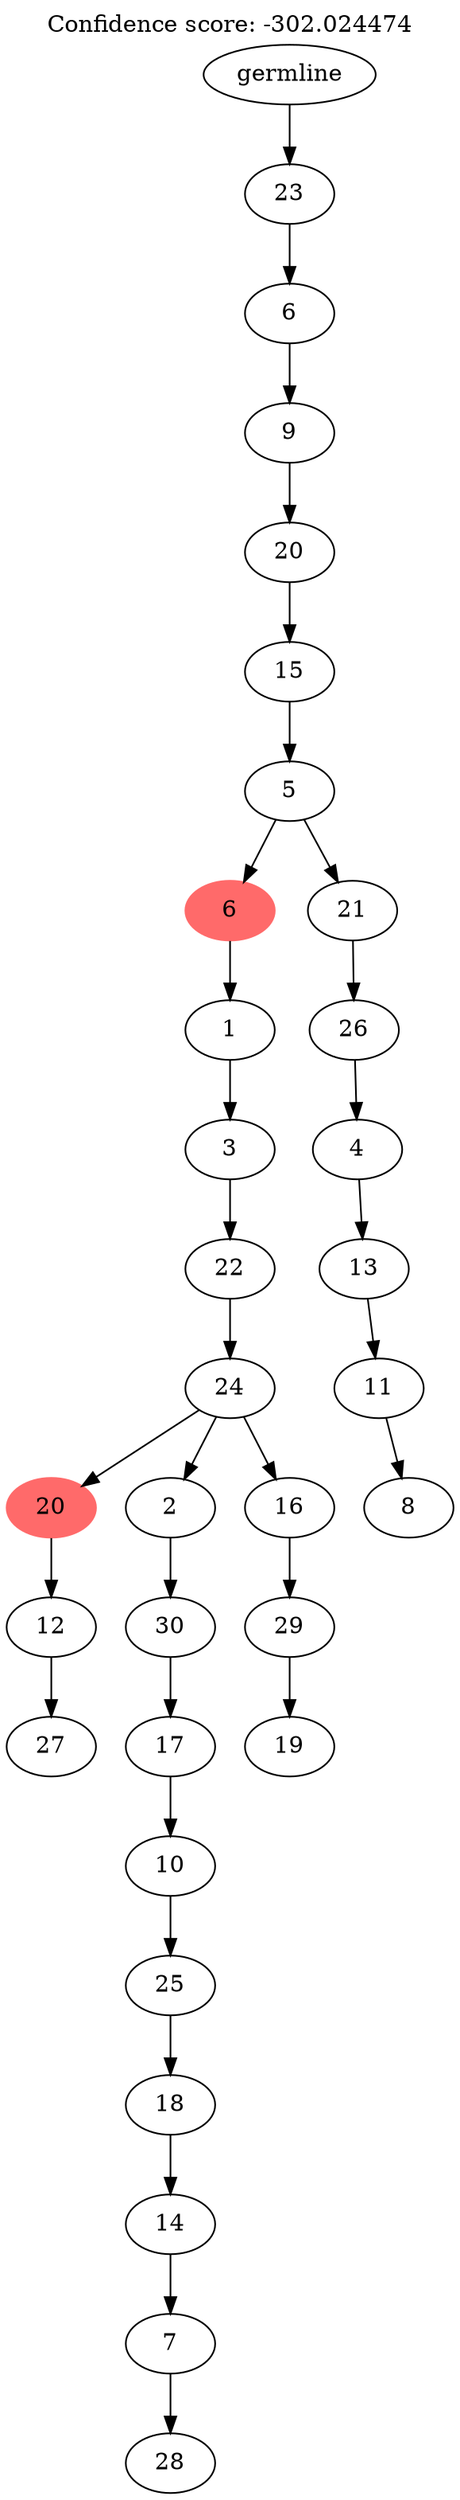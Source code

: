digraph g {
	"31" -> "32";
	"32" [label="27"];
	"30" -> "31";
	"31" [label="12"];
	"28" -> "29";
	"29" [label="28"];
	"27" -> "28";
	"28" [label="7"];
	"26" -> "27";
	"27" [label="14"];
	"25" -> "26";
	"26" [label="18"];
	"24" -> "25";
	"25" [label="25"];
	"23" -> "24";
	"24" [label="10"];
	"22" -> "23";
	"23" [label="17"];
	"21" -> "22";
	"22" [label="30"];
	"19" -> "20";
	"20" [label="19"];
	"18" -> "19";
	"19" [label="29"];
	"17" -> "18";
	"18" [label="16"];
	"17" -> "21";
	"21" [label="2"];
	"17" -> "30";
	"30" [color=indianred1, style=filled, label="20"];
	"16" -> "17";
	"17" [label="24"];
	"15" -> "16";
	"16" [label="22"];
	"14" -> "15";
	"15" [label="3"];
	"13" -> "14";
	"14" [label="1"];
	"11" -> "12";
	"12" [label="8"];
	"10" -> "11";
	"11" [label="11"];
	"9" -> "10";
	"10" [label="13"];
	"8" -> "9";
	"9" [label="4"];
	"7" -> "8";
	"8" [label="26"];
	"6" -> "7";
	"7" [label="21"];
	"6" -> "13";
	"13" [color=indianred1, style=filled, label="6"];
	"5" -> "6";
	"6" [label="5"];
	"4" -> "5";
	"5" [label="15"];
	"3" -> "4";
	"4" [label="20"];
	"2" -> "3";
	"3" [label="9"];
	"1" -> "2";
	"2" [label="6"];
	"0" -> "1";
	"1" [label="23"];
	"0" [label="germline"];
	labelloc="t";
	label="Confidence score: -302.024474";
}
